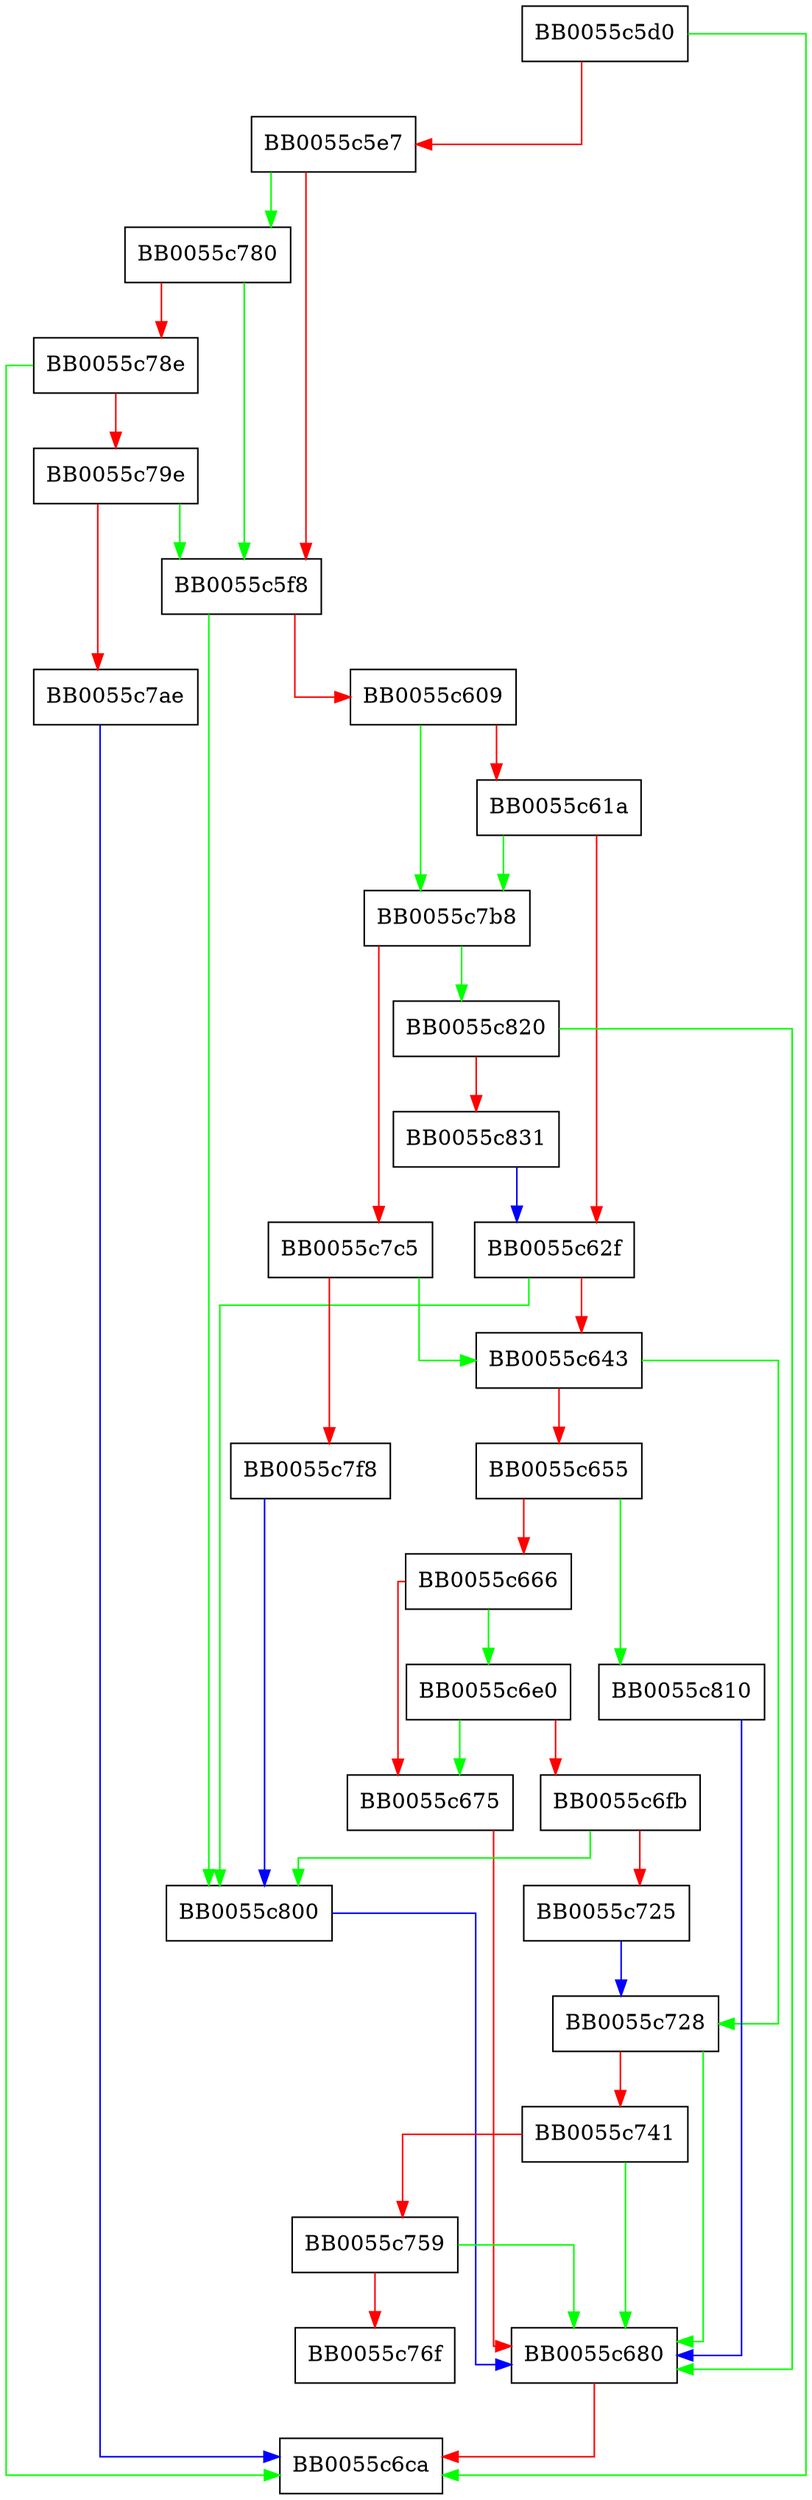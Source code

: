 digraph ossl_cmp_rr_new {
  node [shape="box"];
  graph [splines=ortho];
  BB0055c5d0 -> BB0055c6ca [color="green"];
  BB0055c5d0 -> BB0055c5e7 [color="red"];
  BB0055c5e7 -> BB0055c780 [color="green"];
  BB0055c5e7 -> BB0055c5f8 [color="red"];
  BB0055c5f8 -> BB0055c800 [color="green"];
  BB0055c5f8 -> BB0055c609 [color="red"];
  BB0055c609 -> BB0055c7b8 [color="green"];
  BB0055c609 -> BB0055c61a [color="red"];
  BB0055c61a -> BB0055c7b8 [color="green"];
  BB0055c61a -> BB0055c62f [color="red"];
  BB0055c62f -> BB0055c800 [color="green"];
  BB0055c62f -> BB0055c643 [color="red"];
  BB0055c643 -> BB0055c728 [color="green"];
  BB0055c643 -> BB0055c655 [color="red"];
  BB0055c655 -> BB0055c810 [color="green"];
  BB0055c655 -> BB0055c666 [color="red"];
  BB0055c666 -> BB0055c6e0 [color="green"];
  BB0055c666 -> BB0055c675 [color="red"];
  BB0055c675 -> BB0055c680 [color="red"];
  BB0055c680 -> BB0055c6ca [color="red"];
  BB0055c6e0 -> BB0055c675 [color="green"];
  BB0055c6e0 -> BB0055c6fb [color="red"];
  BB0055c6fb -> BB0055c800 [color="green"];
  BB0055c6fb -> BB0055c725 [color="red"];
  BB0055c725 -> BB0055c728 [color="blue"];
  BB0055c728 -> BB0055c680 [color="green"];
  BB0055c728 -> BB0055c741 [color="red"];
  BB0055c741 -> BB0055c680 [color="green"];
  BB0055c741 -> BB0055c759 [color="red"];
  BB0055c759 -> BB0055c680 [color="green"];
  BB0055c759 -> BB0055c76f [color="red"];
  BB0055c780 -> BB0055c5f8 [color="green"];
  BB0055c780 -> BB0055c78e [color="red"];
  BB0055c78e -> BB0055c6ca [color="green"];
  BB0055c78e -> BB0055c79e [color="red"];
  BB0055c79e -> BB0055c5f8 [color="green"];
  BB0055c79e -> BB0055c7ae [color="red"];
  BB0055c7ae -> BB0055c6ca [color="blue"];
  BB0055c7b8 -> BB0055c820 [color="green"];
  BB0055c7b8 -> BB0055c7c5 [color="red"];
  BB0055c7c5 -> BB0055c643 [color="green"];
  BB0055c7c5 -> BB0055c7f8 [color="red"];
  BB0055c7f8 -> BB0055c800 [color="blue"];
  BB0055c800 -> BB0055c680 [color="blue"];
  BB0055c810 -> BB0055c680 [color="blue"];
  BB0055c820 -> BB0055c680 [color="green"];
  BB0055c820 -> BB0055c831 [color="red"];
  BB0055c831 -> BB0055c62f [color="blue"];
}